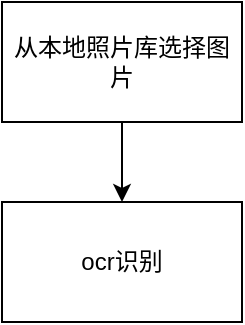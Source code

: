 <mxfile version="28.1.0">
  <diagram name="第 1 页" id="Tm0jpTKAlOAugqDv-KAH">
    <mxGraphModel dx="807" dy="446" grid="1" gridSize="10" guides="1" tooltips="1" connect="1" arrows="1" fold="1" page="1" pageScale="1" pageWidth="827" pageHeight="1169" math="0" shadow="0">
      <root>
        <mxCell id="0" />
        <mxCell id="1" parent="0" />
        <mxCell id="A5T_0Cgz6KIPNBUZ_4g2-3" style="edgeStyle=orthogonalEdgeStyle;rounded=0;orthogonalLoop=1;jettySize=auto;html=1;exitX=0.5;exitY=1;exitDx=0;exitDy=0;entryX=0.5;entryY=0;entryDx=0;entryDy=0;" edge="1" parent="1" source="A5T_0Cgz6KIPNBUZ_4g2-1" target="A5T_0Cgz6KIPNBUZ_4g2-2">
          <mxGeometry relative="1" as="geometry" />
        </mxCell>
        <mxCell id="A5T_0Cgz6KIPNBUZ_4g2-1" value="从本地照片库选择图片" style="rounded=0;whiteSpace=wrap;html=1;" vertex="1" parent="1">
          <mxGeometry x="300" y="70" width="120" height="60" as="geometry" />
        </mxCell>
        <mxCell id="A5T_0Cgz6KIPNBUZ_4g2-2" value="ocr识别" style="rounded=0;whiteSpace=wrap;html=1;" vertex="1" parent="1">
          <mxGeometry x="300" y="170" width="120" height="60" as="geometry" />
        </mxCell>
      </root>
    </mxGraphModel>
  </diagram>
</mxfile>
